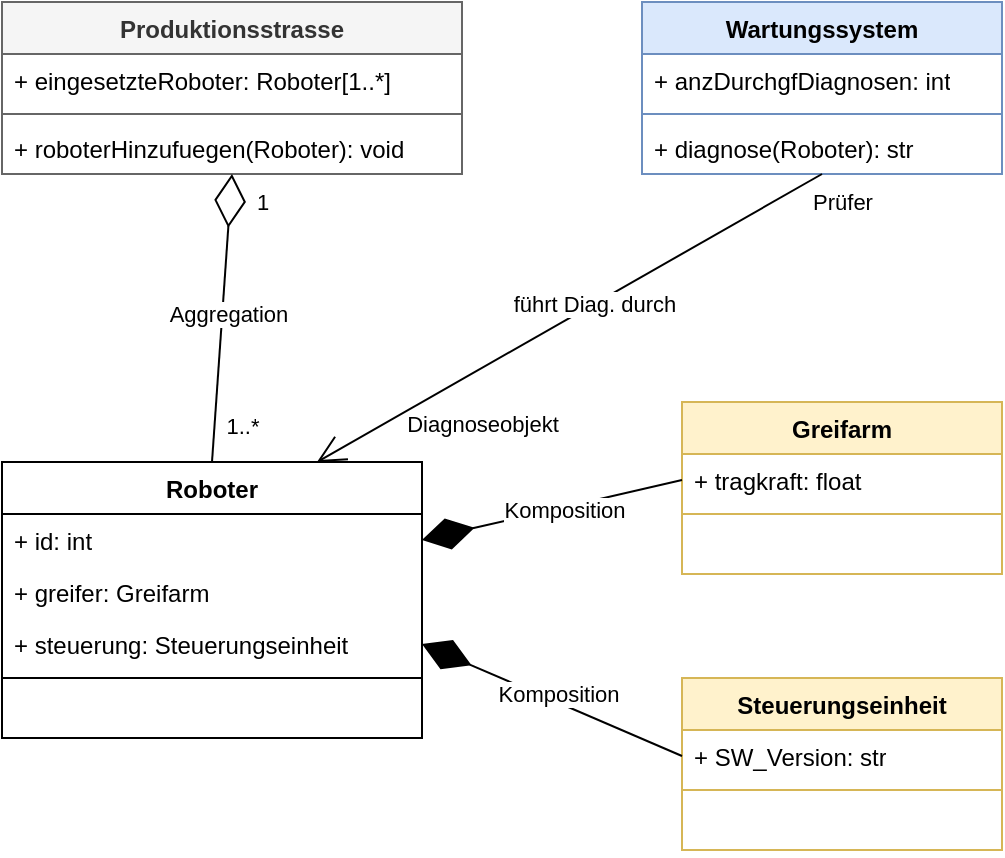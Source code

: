 <mxfile version="26.1.3">
  <diagram name="Seite-1" id="1sRh4k7yLyp3zCCLwwC6">
    <mxGraphModel dx="794" dy="409" grid="1" gridSize="10" guides="1" tooltips="1" connect="1" arrows="1" fold="1" page="1" pageScale="1" pageWidth="827" pageHeight="1169" math="0" shadow="0">
      <root>
        <mxCell id="0" />
        <mxCell id="1" parent="0" />
        <mxCell id="Ct0h5UQ9YNWPAYZdNMQn-1" value="Roboter" style="swimlane;fontStyle=1;align=center;verticalAlign=top;childLayout=stackLayout;horizontal=1;startSize=26;horizontalStack=0;resizeParent=1;resizeParentMax=0;resizeLast=0;collapsible=1;marginBottom=0;whiteSpace=wrap;html=1;" vertex="1" parent="1">
          <mxGeometry x="120" y="240" width="210" height="138" as="geometry" />
        </mxCell>
        <mxCell id="Ct0h5UQ9YNWPAYZdNMQn-2" value="+ id: int" style="text;strokeColor=none;fillColor=none;align=left;verticalAlign=top;spacingLeft=4;spacingRight=4;overflow=hidden;rotatable=0;points=[[0,0.5],[1,0.5]];portConstraint=eastwest;whiteSpace=wrap;html=1;" vertex="1" parent="Ct0h5UQ9YNWPAYZdNMQn-1">
          <mxGeometry y="26" width="210" height="26" as="geometry" />
        </mxCell>
        <mxCell id="Ct0h5UQ9YNWPAYZdNMQn-22" value="+ greifer: Greifarm" style="text;strokeColor=none;fillColor=none;align=left;verticalAlign=top;spacingLeft=4;spacingRight=4;overflow=hidden;rotatable=0;points=[[0,0.5],[1,0.5]];portConstraint=eastwest;whiteSpace=wrap;html=1;" vertex="1" parent="Ct0h5UQ9YNWPAYZdNMQn-1">
          <mxGeometry y="52" width="210" height="26" as="geometry" />
        </mxCell>
        <mxCell id="Ct0h5UQ9YNWPAYZdNMQn-27" value="+ steuerung: Steuerungseinheit" style="text;strokeColor=none;fillColor=none;align=left;verticalAlign=top;spacingLeft=4;spacingRight=4;overflow=hidden;rotatable=0;points=[[0,0.5],[1,0.5]];portConstraint=eastwest;whiteSpace=wrap;html=1;" vertex="1" parent="Ct0h5UQ9YNWPAYZdNMQn-1">
          <mxGeometry y="78" width="210" height="26" as="geometry" />
        </mxCell>
        <mxCell id="Ct0h5UQ9YNWPAYZdNMQn-3" value="" style="line;strokeWidth=1;fillColor=none;align=left;verticalAlign=middle;spacingTop=-1;spacingLeft=3;spacingRight=3;rotatable=0;labelPosition=right;points=[];portConstraint=eastwest;strokeColor=inherit;" vertex="1" parent="Ct0h5UQ9YNWPAYZdNMQn-1">
          <mxGeometry y="104" width="210" height="8" as="geometry" />
        </mxCell>
        <mxCell id="Ct0h5UQ9YNWPAYZdNMQn-4" value="&amp;nbsp;" style="text;strokeColor=none;fillColor=none;align=left;verticalAlign=top;spacingLeft=4;spacingRight=4;overflow=hidden;rotatable=0;points=[[0,0.5],[1,0.5]];portConstraint=eastwest;whiteSpace=wrap;html=1;" vertex="1" parent="Ct0h5UQ9YNWPAYZdNMQn-1">
          <mxGeometry y="112" width="210" height="26" as="geometry" />
        </mxCell>
        <mxCell id="Ct0h5UQ9YNWPAYZdNMQn-5" value="Greifarm" style="swimlane;fontStyle=1;align=center;verticalAlign=top;childLayout=stackLayout;horizontal=1;startSize=26;horizontalStack=0;resizeParent=1;resizeParentMax=0;resizeLast=0;collapsible=1;marginBottom=0;whiteSpace=wrap;html=1;fillColor=#fff2cc;strokeColor=#d6b656;" vertex="1" parent="1">
          <mxGeometry x="460" y="210" width="160" height="86" as="geometry" />
        </mxCell>
        <mxCell id="Ct0h5UQ9YNWPAYZdNMQn-6" value="+ tragkraft: float" style="text;strokeColor=none;fillColor=none;align=left;verticalAlign=top;spacingLeft=4;spacingRight=4;overflow=hidden;rotatable=0;points=[[0,0.5],[1,0.5]];portConstraint=eastwest;whiteSpace=wrap;html=1;" vertex="1" parent="Ct0h5UQ9YNWPAYZdNMQn-5">
          <mxGeometry y="26" width="160" height="26" as="geometry" />
        </mxCell>
        <mxCell id="Ct0h5UQ9YNWPAYZdNMQn-7" value="" style="line;strokeWidth=1;fillColor=none;align=left;verticalAlign=middle;spacingTop=-1;spacingLeft=3;spacingRight=3;rotatable=0;labelPosition=right;points=[];portConstraint=eastwest;strokeColor=inherit;" vertex="1" parent="Ct0h5UQ9YNWPAYZdNMQn-5">
          <mxGeometry y="52" width="160" height="8" as="geometry" />
        </mxCell>
        <mxCell id="Ct0h5UQ9YNWPAYZdNMQn-8" value="&amp;nbsp;" style="text;strokeColor=none;fillColor=none;align=left;verticalAlign=top;spacingLeft=4;spacingRight=4;overflow=hidden;rotatable=0;points=[[0,0.5],[1,0.5]];portConstraint=eastwest;whiteSpace=wrap;html=1;" vertex="1" parent="Ct0h5UQ9YNWPAYZdNMQn-5">
          <mxGeometry y="60" width="160" height="26" as="geometry" />
        </mxCell>
        <mxCell id="Ct0h5UQ9YNWPAYZdNMQn-9" value="Steuerungseinheit" style="swimlane;fontStyle=1;align=center;verticalAlign=top;childLayout=stackLayout;horizontal=1;startSize=26;horizontalStack=0;resizeParent=1;resizeParentMax=0;resizeLast=0;collapsible=1;marginBottom=0;whiteSpace=wrap;html=1;fillColor=#fff2cc;strokeColor=#d6b656;" vertex="1" parent="1">
          <mxGeometry x="460" y="348" width="160" height="86" as="geometry" />
        </mxCell>
        <mxCell id="Ct0h5UQ9YNWPAYZdNMQn-10" value="+ SW_Version: str" style="text;strokeColor=none;fillColor=none;align=left;verticalAlign=top;spacingLeft=4;spacingRight=4;overflow=hidden;rotatable=0;points=[[0,0.5],[1,0.5]];portConstraint=eastwest;whiteSpace=wrap;html=1;" vertex="1" parent="Ct0h5UQ9YNWPAYZdNMQn-9">
          <mxGeometry y="26" width="160" height="26" as="geometry" />
        </mxCell>
        <mxCell id="Ct0h5UQ9YNWPAYZdNMQn-11" value="" style="line;strokeWidth=1;fillColor=none;align=left;verticalAlign=middle;spacingTop=-1;spacingLeft=3;spacingRight=3;rotatable=0;labelPosition=right;points=[];portConstraint=eastwest;strokeColor=inherit;" vertex="1" parent="Ct0h5UQ9YNWPAYZdNMQn-9">
          <mxGeometry y="52" width="160" height="8" as="geometry" />
        </mxCell>
        <mxCell id="Ct0h5UQ9YNWPAYZdNMQn-12" value="&amp;nbsp;" style="text;strokeColor=none;fillColor=none;align=left;verticalAlign=top;spacingLeft=4;spacingRight=4;overflow=hidden;rotatable=0;points=[[0,0.5],[1,0.5]];portConstraint=eastwest;whiteSpace=wrap;html=1;" vertex="1" parent="Ct0h5UQ9YNWPAYZdNMQn-9">
          <mxGeometry y="60" width="160" height="26" as="geometry" />
        </mxCell>
        <mxCell id="Ct0h5UQ9YNWPAYZdNMQn-13" value="Produktionsstrasse" style="swimlane;fontStyle=1;align=center;verticalAlign=top;childLayout=stackLayout;horizontal=1;startSize=26;horizontalStack=0;resizeParent=1;resizeParentMax=0;resizeLast=0;collapsible=1;marginBottom=0;whiteSpace=wrap;html=1;fillColor=#f5f5f5;fontColor=#333333;strokeColor=#666666;" vertex="1" parent="1">
          <mxGeometry x="120" y="10" width="230" height="86" as="geometry" />
        </mxCell>
        <mxCell id="Ct0h5UQ9YNWPAYZdNMQn-14" value="+ eingesetzteRoboter: Roboter[1..*]" style="text;strokeColor=none;fillColor=none;align=left;verticalAlign=top;spacingLeft=4;spacingRight=4;overflow=hidden;rotatable=0;points=[[0,0.5],[1,0.5]];portConstraint=eastwest;whiteSpace=wrap;html=1;" vertex="1" parent="Ct0h5UQ9YNWPAYZdNMQn-13">
          <mxGeometry y="26" width="230" height="26" as="geometry" />
        </mxCell>
        <mxCell id="Ct0h5UQ9YNWPAYZdNMQn-15" value="" style="line;strokeWidth=1;fillColor=none;align=left;verticalAlign=middle;spacingTop=-1;spacingLeft=3;spacingRight=3;rotatable=0;labelPosition=right;points=[];portConstraint=eastwest;strokeColor=inherit;" vertex="1" parent="Ct0h5UQ9YNWPAYZdNMQn-13">
          <mxGeometry y="52" width="230" height="8" as="geometry" />
        </mxCell>
        <mxCell id="Ct0h5UQ9YNWPAYZdNMQn-16" value="+ roboterHinzufuegen(Roboter): void" style="text;strokeColor=none;fillColor=none;align=left;verticalAlign=top;spacingLeft=4;spacingRight=4;overflow=hidden;rotatable=0;points=[[0,0.5],[1,0.5]];portConstraint=eastwest;whiteSpace=wrap;html=1;" vertex="1" parent="Ct0h5UQ9YNWPAYZdNMQn-13">
          <mxGeometry y="60" width="230" height="26" as="geometry" />
        </mxCell>
        <mxCell id="Ct0h5UQ9YNWPAYZdNMQn-17" value="Wartungssystem" style="swimlane;fontStyle=1;align=center;verticalAlign=top;childLayout=stackLayout;horizontal=1;startSize=26;horizontalStack=0;resizeParent=1;resizeParentMax=0;resizeLast=0;collapsible=1;marginBottom=0;whiteSpace=wrap;html=1;fillColor=#dae8fc;strokeColor=#6c8ebf;" vertex="1" parent="1">
          <mxGeometry x="440" y="10" width="180" height="86" as="geometry" />
        </mxCell>
        <mxCell id="Ct0h5UQ9YNWPAYZdNMQn-18" value="+ anzDurchgfDiagnosen: int" style="text;strokeColor=none;fillColor=none;align=left;verticalAlign=top;spacingLeft=4;spacingRight=4;overflow=hidden;rotatable=0;points=[[0,0.5],[1,0.5]];portConstraint=eastwest;whiteSpace=wrap;html=1;" vertex="1" parent="Ct0h5UQ9YNWPAYZdNMQn-17">
          <mxGeometry y="26" width="180" height="26" as="geometry" />
        </mxCell>
        <mxCell id="Ct0h5UQ9YNWPAYZdNMQn-19" value="" style="line;strokeWidth=1;fillColor=none;align=left;verticalAlign=middle;spacingTop=-1;spacingLeft=3;spacingRight=3;rotatable=0;labelPosition=right;points=[];portConstraint=eastwest;strokeColor=inherit;" vertex="1" parent="Ct0h5UQ9YNWPAYZdNMQn-17">
          <mxGeometry y="52" width="180" height="8" as="geometry" />
        </mxCell>
        <mxCell id="Ct0h5UQ9YNWPAYZdNMQn-20" value="+ diagnose(Roboter): str" style="text;strokeColor=none;fillColor=none;align=left;verticalAlign=top;spacingLeft=4;spacingRight=4;overflow=hidden;rotatable=0;points=[[0,0.5],[1,0.5]];portConstraint=eastwest;whiteSpace=wrap;html=1;" vertex="1" parent="Ct0h5UQ9YNWPAYZdNMQn-17">
          <mxGeometry y="60" width="180" height="26" as="geometry" />
        </mxCell>
        <mxCell id="Ct0h5UQ9YNWPAYZdNMQn-28" value="" style="endArrow=diamondThin;endFill=0;endSize=24;html=1;rounded=0;entryX=0.5;entryY=1;entryDx=0;entryDy=0;exitX=0.5;exitY=0;exitDx=0;exitDy=0;comic=0;" edge="1" parent="1" source="Ct0h5UQ9YNWPAYZdNMQn-1" target="Ct0h5UQ9YNWPAYZdNMQn-13">
          <mxGeometry width="160" relative="1" as="geometry">
            <mxPoint x="330" y="210" as="sourcePoint" />
            <mxPoint x="490" y="210" as="targetPoint" />
          </mxGeometry>
        </mxCell>
        <mxCell id="Ct0h5UQ9YNWPAYZdNMQn-32" value="1" style="edgeLabel;html=1;align=center;verticalAlign=middle;resizable=0;points=[];" vertex="1" connectable="0" parent="Ct0h5UQ9YNWPAYZdNMQn-28">
          <mxGeometry x="0.729" y="-7" relative="1" as="geometry">
            <mxPoint x="9" y="-6" as="offset" />
          </mxGeometry>
        </mxCell>
        <mxCell id="Ct0h5UQ9YNWPAYZdNMQn-33" value="1..*" style="edgeLabel;html=1;align=center;verticalAlign=middle;resizable=0;points=[];" vertex="1" connectable="0" parent="Ct0h5UQ9YNWPAYZdNMQn-28">
          <mxGeometry x="-0.748" y="-2" relative="1" as="geometry">
            <mxPoint x="12" as="offset" />
          </mxGeometry>
        </mxCell>
        <mxCell id="Ct0h5UQ9YNWPAYZdNMQn-34" value="Aggregation" style="edgeLabel;html=1;align=center;verticalAlign=middle;resizable=0;points=[];" vertex="1" connectable="0" parent="Ct0h5UQ9YNWPAYZdNMQn-28">
          <mxGeometry x="0.03" y="-3" relative="1" as="geometry">
            <mxPoint as="offset" />
          </mxGeometry>
        </mxCell>
        <mxCell id="Ct0h5UQ9YNWPAYZdNMQn-35" value="" style="endArrow=diamondThin;endFill=1;endSize=24;html=1;rounded=0;entryX=1;entryY=0.5;entryDx=0;entryDy=0;exitX=0;exitY=0.5;exitDx=0;exitDy=0;" edge="1" parent="1" source="Ct0h5UQ9YNWPAYZdNMQn-6" target="Ct0h5UQ9YNWPAYZdNMQn-2">
          <mxGeometry width="160" relative="1" as="geometry">
            <mxPoint x="330" y="240" as="sourcePoint" />
            <mxPoint x="490" y="240" as="targetPoint" />
          </mxGeometry>
        </mxCell>
        <mxCell id="Ct0h5UQ9YNWPAYZdNMQn-38" value="Komposition" style="edgeLabel;html=1;align=center;verticalAlign=middle;resizable=0;points=[];" vertex="1" connectable="0" parent="Ct0h5UQ9YNWPAYZdNMQn-35">
          <mxGeometry x="-0.088" y="1" relative="1" as="geometry">
            <mxPoint as="offset" />
          </mxGeometry>
        </mxCell>
        <mxCell id="Ct0h5UQ9YNWPAYZdNMQn-37" value="" style="endArrow=diamondThin;endFill=1;endSize=24;html=1;rounded=0;exitX=0;exitY=0.5;exitDx=0;exitDy=0;entryX=1;entryY=0.5;entryDx=0;entryDy=0;" edge="1" parent="1" source="Ct0h5UQ9YNWPAYZdNMQn-10" target="Ct0h5UQ9YNWPAYZdNMQn-27">
          <mxGeometry width="160" relative="1" as="geometry">
            <mxPoint x="330" y="240" as="sourcePoint" />
            <mxPoint x="490" y="240" as="targetPoint" />
          </mxGeometry>
        </mxCell>
        <mxCell id="Ct0h5UQ9YNWPAYZdNMQn-39" value="Komposition" style="edgeLabel;html=1;align=center;verticalAlign=middle;resizable=0;points=[];" vertex="1" connectable="0" parent="Ct0h5UQ9YNWPAYZdNMQn-37">
          <mxGeometry x="-0.022" y="-4" relative="1" as="geometry">
            <mxPoint as="offset" />
          </mxGeometry>
        </mxCell>
        <mxCell id="Ct0h5UQ9YNWPAYZdNMQn-40" value="" style="endArrow=open;endFill=1;endSize=12;html=1;rounded=0;exitX=0.5;exitY=1;exitDx=0;exitDy=0;entryX=0.75;entryY=0;entryDx=0;entryDy=0;" edge="1" parent="1" source="Ct0h5UQ9YNWPAYZdNMQn-17" target="Ct0h5UQ9YNWPAYZdNMQn-1">
          <mxGeometry width="160" relative="1" as="geometry">
            <mxPoint x="330" y="230" as="sourcePoint" />
            <mxPoint x="490" y="230" as="targetPoint" />
          </mxGeometry>
        </mxCell>
        <mxCell id="Ct0h5UQ9YNWPAYZdNMQn-41" value="führt Diag. durch" style="edgeLabel;html=1;align=center;verticalAlign=middle;resizable=0;points=[];" vertex="1" connectable="0" parent="Ct0h5UQ9YNWPAYZdNMQn-40">
          <mxGeometry x="-0.097" relative="1" as="geometry">
            <mxPoint as="offset" />
          </mxGeometry>
        </mxCell>
        <mxCell id="Ct0h5UQ9YNWPAYZdNMQn-42" value="Prüfer" style="edgeLabel;html=1;align=center;verticalAlign=middle;resizable=0;points=[];" vertex="1" connectable="0" parent="Ct0h5UQ9YNWPAYZdNMQn-40">
          <mxGeometry x="-0.833" y="2" relative="1" as="geometry">
            <mxPoint x="30" as="offset" />
          </mxGeometry>
        </mxCell>
        <mxCell id="Ct0h5UQ9YNWPAYZdNMQn-43" value="Diagnoseobjekt" style="edgeLabel;html=1;align=center;verticalAlign=middle;resizable=0;points=[];" vertex="1" connectable="0" parent="Ct0h5UQ9YNWPAYZdNMQn-40">
          <mxGeometry x="0.816" y="3" relative="1" as="geometry">
            <mxPoint x="58" y="-9" as="offset" />
          </mxGeometry>
        </mxCell>
      </root>
    </mxGraphModel>
  </diagram>
</mxfile>
